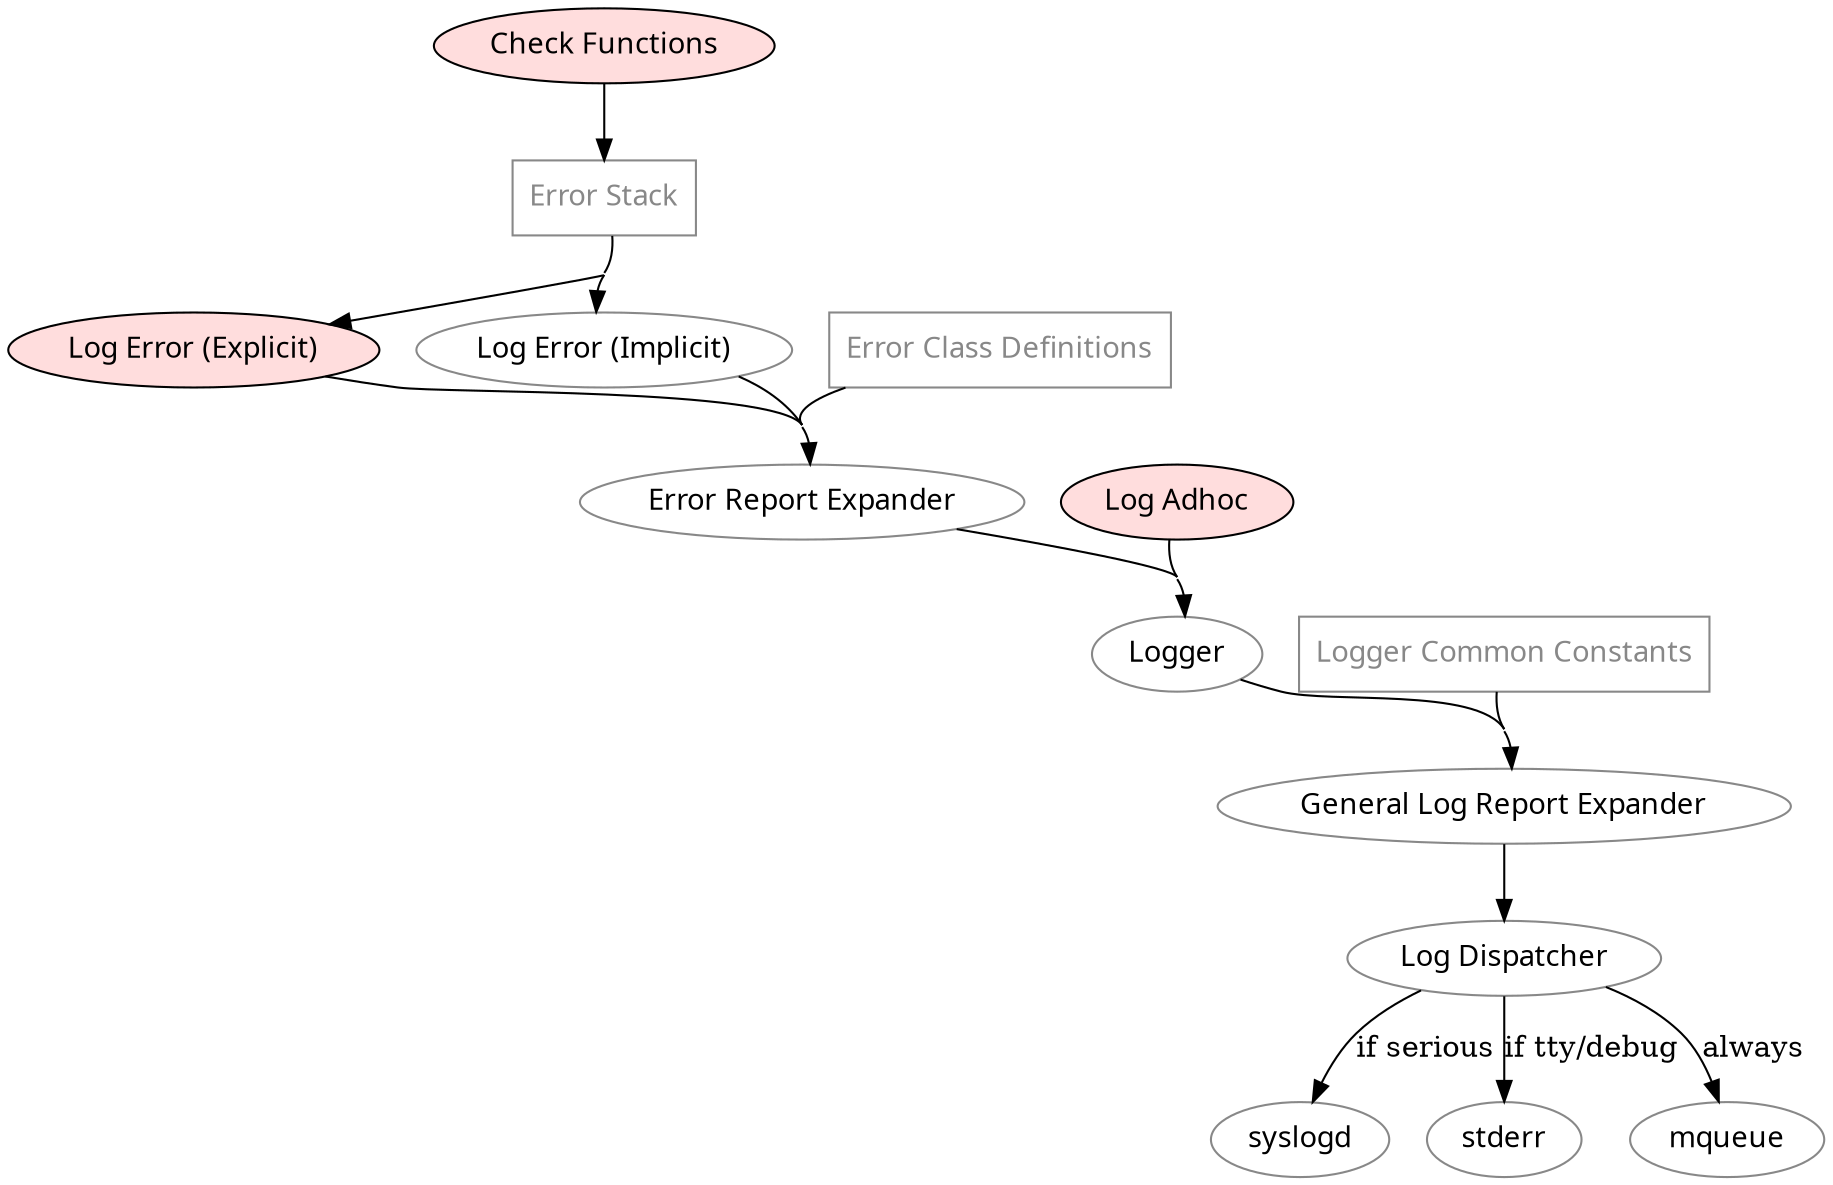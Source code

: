 digraph errors_and_logging {
  ratio=compress; splines=true; searchsize=200; mclimit=16.0;
  concentrate=true; nslimit=16.0;
  node [fontname="sans"];

  // Entrypoints
  node [fillcolor="#ffdddd",style=filled]
  "Check Functions"
  "Log Error (Explicit)"
  "Log Adhoc"

  // Data/Config
  node [shape="box",fontcolor="#888888",fillcolor=white,color="#888888"]
  "Logger Common Constants"
  "Error Class Definitions"
  "Error Stack"

  // Normal
  node [shape="ellipse",fontcolor=black,fillcolor=white,style=solid]

  "Check Functions" -> "Error Stack"
  "Error Stack" -> "Log Error (Explicit)"
  "Error Stack" -> "Log Error (Implicit)"
  "Log Error (Explicit)" -> "Error Report Expander"
  "Log Error (Implicit)" -> "Error Report Expander"
  "Error Class Definitions" -> "Error Report Expander"
  "Error Report Expander" -> "Logger"
  "Log Adhoc" -> "Logger"
  "Logger" -> "General Log Report Expander"
  "Logger Common Constants" -> "General Log Report Expander"
  "General Log Report Expander" -> "Log Dispatcher"
  "Log Dispatcher" -> "syslogd" [ label="if serious" ]
  "Log Dispatcher" -> "stderr"  [ label="if tty/debug" ]
  "Log Dispatcher" -> "mqueue"  [ label="always" ]
}
